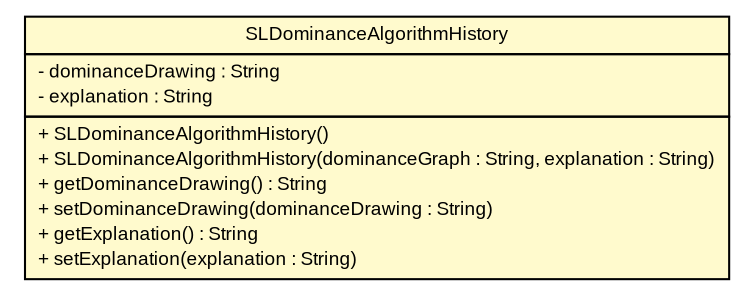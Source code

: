 #!/usr/local/bin/dot
#
# Class diagram 
# Generated by UMLGraph version R5_6 (http://www.umlgraph.org/)
#

digraph G {
	edge [fontname="arial",fontsize=10,labelfontname="arial",labelfontsize=10];
	node [fontname="arial",fontsize=10,shape=plaintext];
	nodesep=0.25;
	ranksep=0.5;
	// pfc.models.algorithms.sldominance.SLDominanceAlgorithmHistory
	c14107 [label=<<table title="pfc.models.algorithms.sldominance.SLDominanceAlgorithmHistory" border="0" cellborder="1" cellspacing="0" cellpadding="2" port="p" bgcolor="lemonChiffon" href="./SLDominanceAlgorithmHistory.html">
		<tr><td><table border="0" cellspacing="0" cellpadding="1">
<tr><td align="center" balign="center"> SLDominanceAlgorithmHistory </td></tr>
		</table></td></tr>
		<tr><td><table border="0" cellspacing="0" cellpadding="1">
<tr><td align="left" balign="left"> - dominanceDrawing : String </td></tr>
<tr><td align="left" balign="left"> - explanation : String </td></tr>
		</table></td></tr>
		<tr><td><table border="0" cellspacing="0" cellpadding="1">
<tr><td align="left" balign="left"> + SLDominanceAlgorithmHistory() </td></tr>
<tr><td align="left" balign="left"> + SLDominanceAlgorithmHistory(dominanceGraph : String, explanation : String) </td></tr>
<tr><td align="left" balign="left"> + getDominanceDrawing() : String </td></tr>
<tr><td align="left" balign="left"> + setDominanceDrawing(dominanceDrawing : String) </td></tr>
<tr><td align="left" balign="left"> + getExplanation() : String </td></tr>
<tr><td align="left" balign="left"> + setExplanation(explanation : String) </td></tr>
		</table></td></tr>
		</table>>, URL="./SLDominanceAlgorithmHistory.html", fontname="arial", fontcolor="black", fontsize=9.0];
}

